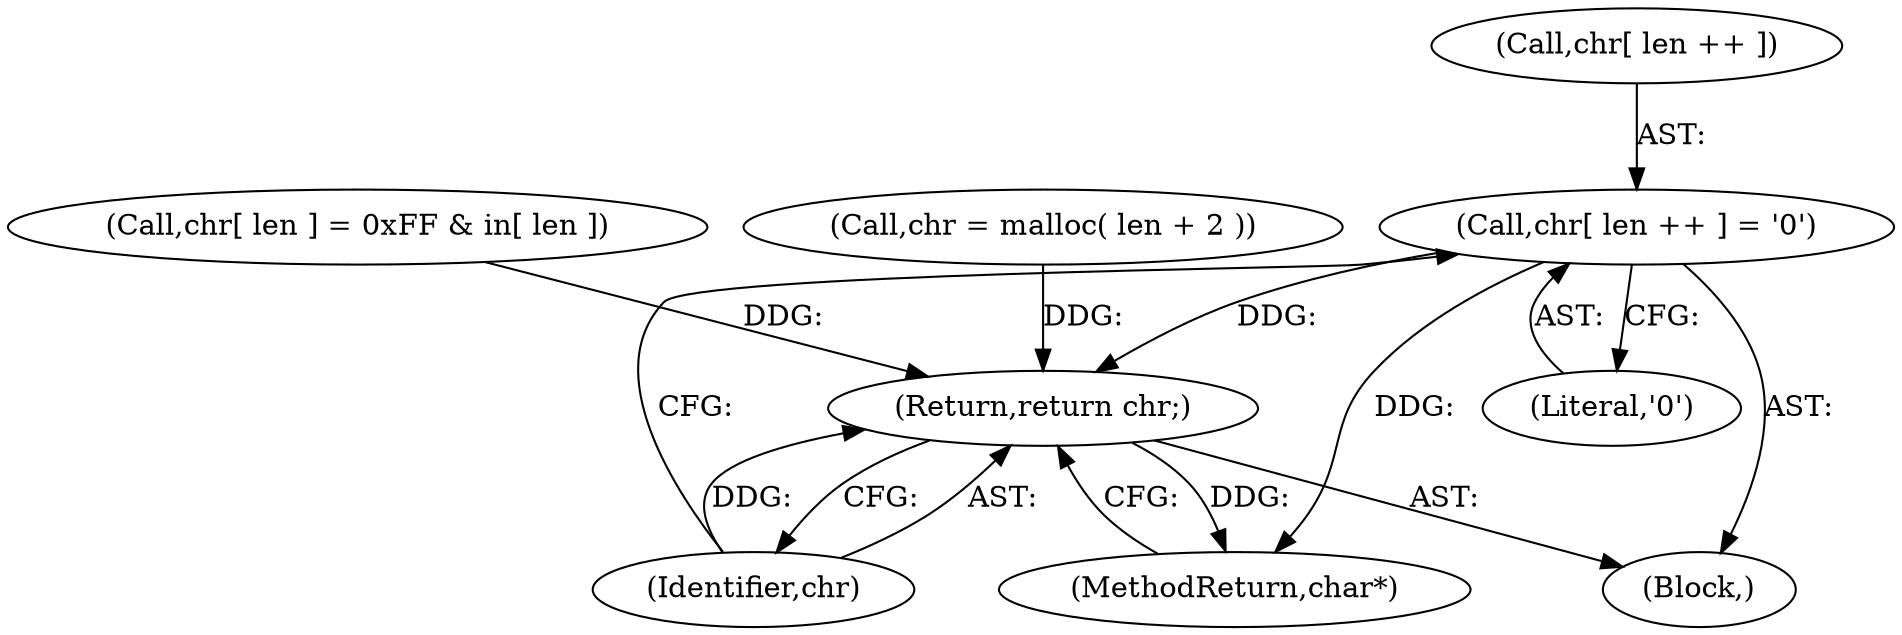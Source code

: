 digraph "0_unixODBC_45ef78e037f578b15fc58938a3a3251655e71d6f#diff-d52750c7ba4e594410438569d8e2963aL24_2@array" {
"1000172" [label="(Call,chr[ len ++ ] = '\0')"];
"1000178" [label="(Return,return chr;)"];
"1000155" [label="(Call,chr[ len ] = 0xFF & in[ len ])"];
"1000178" [label="(Return,return chr;)"];
"1000177" [label="(Literal,'\0')"];
"1000180" [label="(MethodReturn,char*)"];
"1000173" [label="(Call,chr[ len ++ ])"];
"1000179" [label="(Identifier,chr)"];
"1000102" [label="(Block,)"];
"1000172" [label="(Call,chr[ len ++ ] = '\0')"];
"1000131" [label="(Call,chr = malloc( len + 2 ))"];
"1000172" -> "1000102"  [label="AST: "];
"1000172" -> "1000177"  [label="CFG: "];
"1000173" -> "1000172"  [label="AST: "];
"1000177" -> "1000172"  [label="AST: "];
"1000179" -> "1000172"  [label="CFG: "];
"1000172" -> "1000180"  [label="DDG: "];
"1000172" -> "1000178"  [label="DDG: "];
"1000178" -> "1000102"  [label="AST: "];
"1000178" -> "1000179"  [label="CFG: "];
"1000179" -> "1000178"  [label="AST: "];
"1000180" -> "1000178"  [label="CFG: "];
"1000178" -> "1000180"  [label="DDG: "];
"1000179" -> "1000178"  [label="DDG: "];
"1000131" -> "1000178"  [label="DDG: "];
"1000155" -> "1000178"  [label="DDG: "];
}
